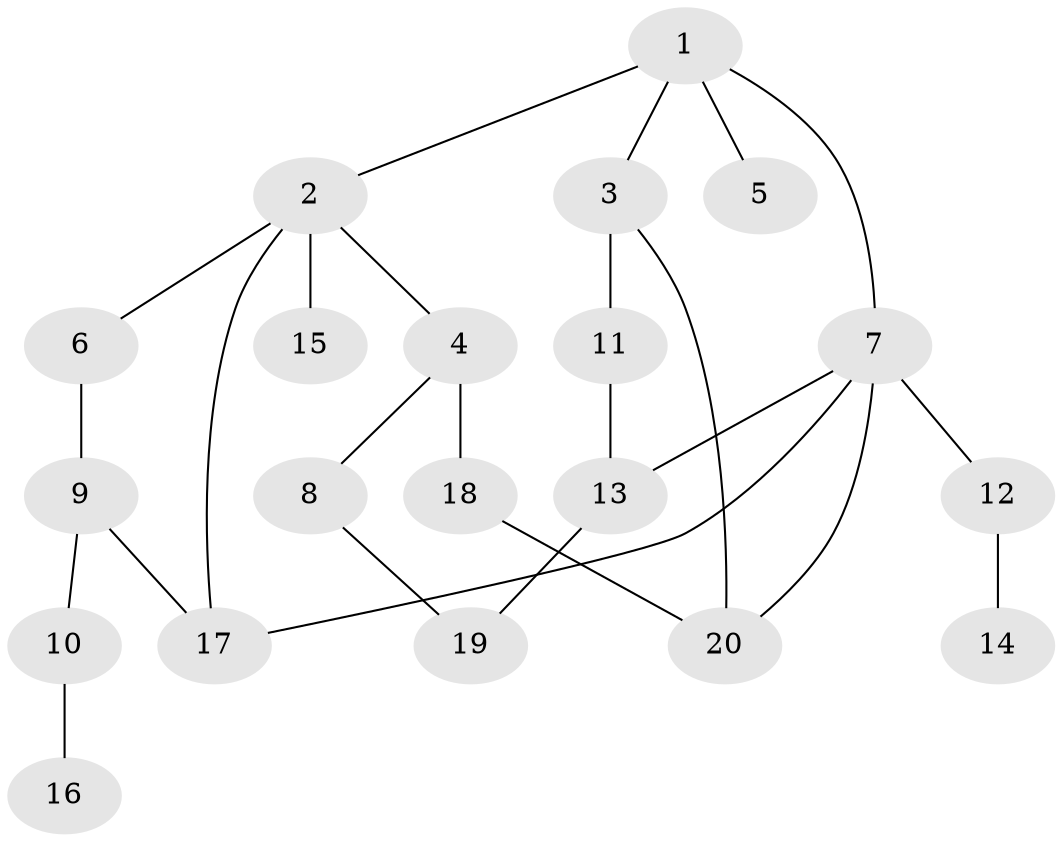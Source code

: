 // Generated by graph-tools (version 1.1) at 2025/46/02/15/25 05:46:28]
// undirected, 20 vertices, 25 edges
graph export_dot {
graph [start="1"]
  node [color=gray90,style=filled];
  1;
  2;
  3;
  4;
  5;
  6;
  7;
  8;
  9;
  10;
  11;
  12;
  13;
  14;
  15;
  16;
  17;
  18;
  19;
  20;
  1 -- 2;
  1 -- 3;
  1 -- 5;
  1 -- 7;
  2 -- 4;
  2 -- 6;
  2 -- 15;
  2 -- 17;
  3 -- 11;
  3 -- 20;
  4 -- 8;
  4 -- 18;
  6 -- 9;
  7 -- 12;
  7 -- 13;
  7 -- 17;
  7 -- 20;
  8 -- 19;
  9 -- 10;
  9 -- 17;
  10 -- 16;
  11 -- 13;
  12 -- 14;
  13 -- 19;
  18 -- 20;
}
